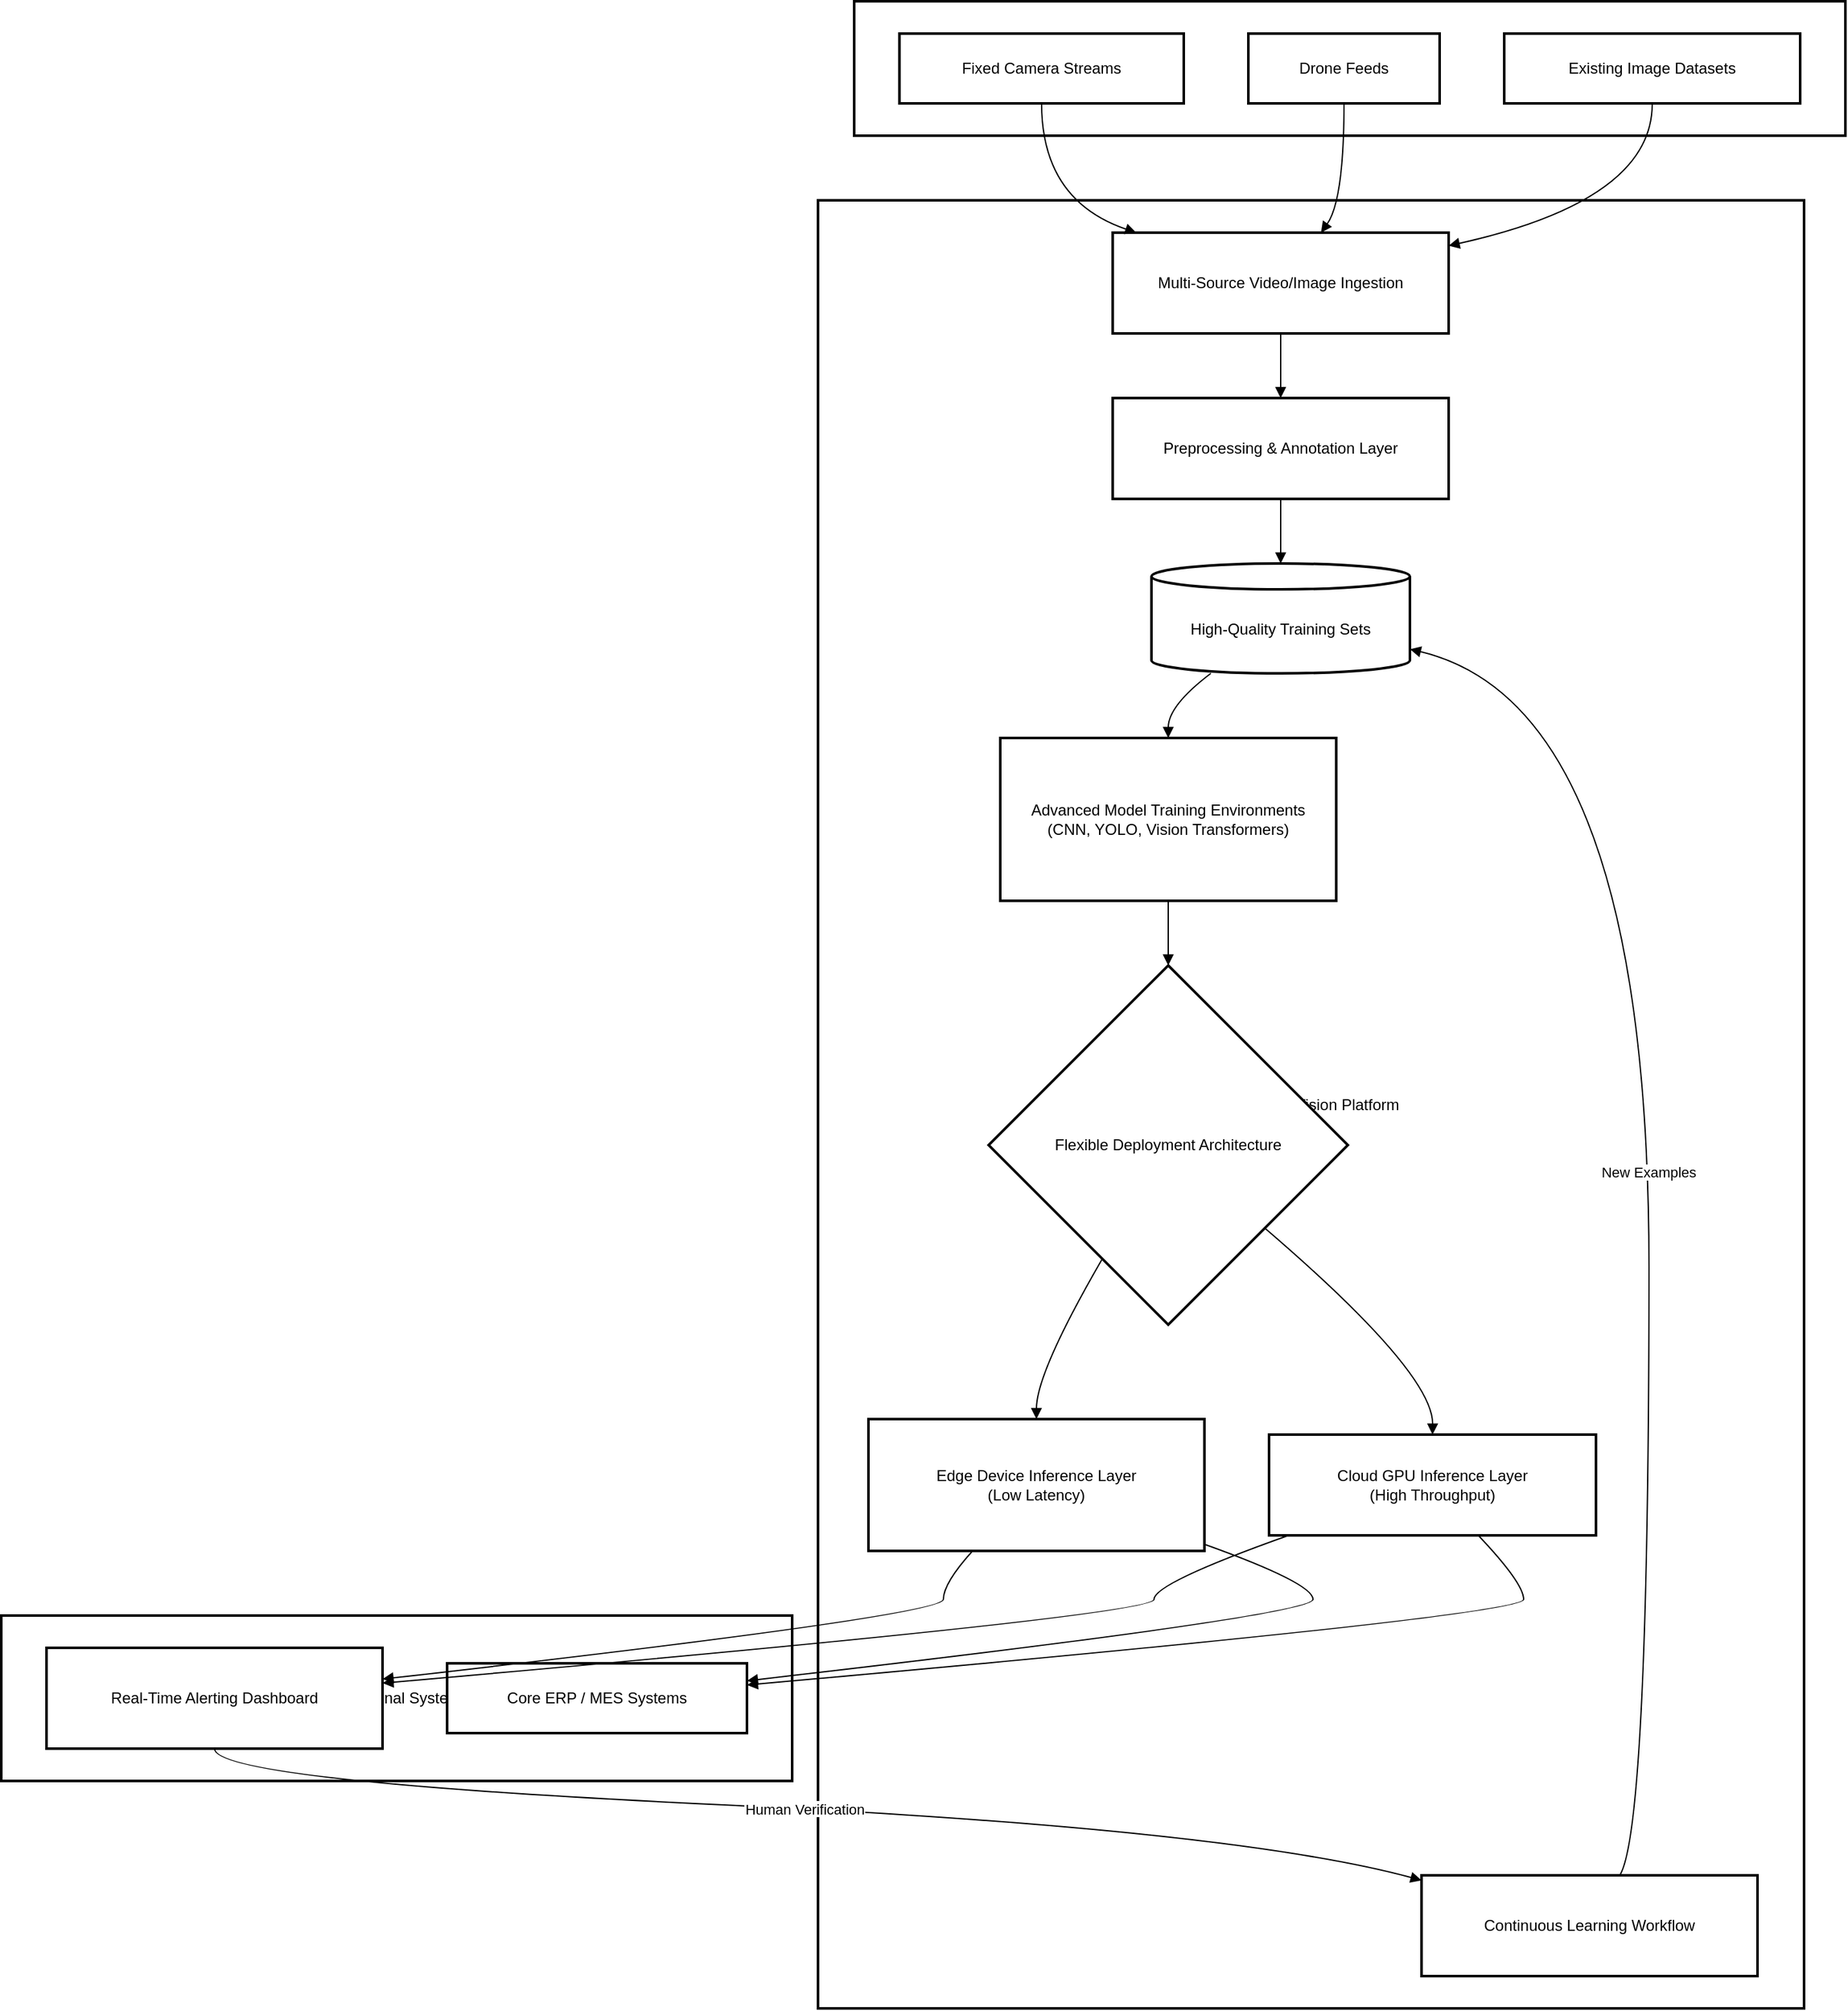 <mxfile version="28.2.8">
  <diagram id="MNlKFoL3D_U69IKSCWKM" name="Page-1">
    <mxGraphModel dx="1426" dy="824" grid="1" gridSize="10" guides="1" tooltips="1" connect="1" arrows="1" fold="1" page="1" pageScale="1" pageWidth="827" pageHeight="1169" math="0" shadow="0">
      <root>
        <mxCell id="0" />
        <mxCell id="1" parent="0" />
        <mxCell id="Lv_AD-Gccd-MpJe4NVeE-1" value="Operational Systems" style="whiteSpace=wrap;strokeWidth=2;" vertex="1" parent="1">
          <mxGeometry x="20" y="1269" width="612" height="128" as="geometry" />
        </mxCell>
        <mxCell id="Lv_AD-Gccd-MpJe4NVeE-2" value="Computer Vision Platform" style="whiteSpace=wrap;strokeWidth=2;" vertex="1" parent="1">
          <mxGeometry x="652" y="174" width="763" height="1399" as="geometry" />
        </mxCell>
        <mxCell id="Lv_AD-Gccd-MpJe4NVeE-3" value="Visual Data Sources" style="whiteSpace=wrap;strokeWidth=2;" vertex="1" parent="1">
          <mxGeometry x="680" y="20" width="767" height="104" as="geometry" />
        </mxCell>
        <mxCell id="Lv_AD-Gccd-MpJe4NVeE-4" value="Fixed Camera Streams" style="whiteSpace=wrap;strokeWidth=2;" vertex="1" parent="1">
          <mxGeometry x="715" y="45" width="220" height="54" as="geometry" />
        </mxCell>
        <mxCell id="Lv_AD-Gccd-MpJe4NVeE-5" value="Drone Feeds" style="whiteSpace=wrap;strokeWidth=2;" vertex="1" parent="1">
          <mxGeometry x="985" y="45" width="148" height="54" as="geometry" />
        </mxCell>
        <mxCell id="Lv_AD-Gccd-MpJe4NVeE-6" value="Existing Image Datasets" style="whiteSpace=wrap;strokeWidth=2;" vertex="1" parent="1">
          <mxGeometry x="1183" y="45" width="229" height="54" as="geometry" />
        </mxCell>
        <mxCell id="Lv_AD-Gccd-MpJe4NVeE-7" value="Multi-Source Video/Image Ingestion" style="whiteSpace=wrap;strokeWidth=2;" vertex="1" parent="1">
          <mxGeometry x="880" y="199" width="260" height="78" as="geometry" />
        </mxCell>
        <mxCell id="Lv_AD-Gccd-MpJe4NVeE-8" value="Preprocessing &amp; Annotation Layer" style="whiteSpace=wrap;strokeWidth=2;" vertex="1" parent="1">
          <mxGeometry x="880" y="327" width="260" height="78" as="geometry" />
        </mxCell>
        <mxCell id="Lv_AD-Gccd-MpJe4NVeE-9" value="High-Quality Training Sets" style="shape=cylinder3;boundedLbl=1;backgroundOutline=1;size=10;strokeWidth=2;whiteSpace=wrap;" vertex="1" parent="1">
          <mxGeometry x="910" y="455" width="200" height="85" as="geometry" />
        </mxCell>
        <mxCell id="Lv_AD-Gccd-MpJe4NVeE-10" value="Advanced Model Training Environments &#xa;(CNN, YOLO, Vision Transformers)" style="whiteSpace=wrap;strokeWidth=2;" vertex="1" parent="1">
          <mxGeometry x="793" y="590" width="260" height="126" as="geometry" />
        </mxCell>
        <mxCell id="Lv_AD-Gccd-MpJe4NVeE-11" value="Flexible Deployment Architecture" style="rhombus;strokeWidth=2;whiteSpace=wrap;" vertex="1" parent="1">
          <mxGeometry x="784" y="766" width="278" height="278" as="geometry" />
        </mxCell>
        <mxCell id="Lv_AD-Gccd-MpJe4NVeE-12" value="Edge Device Inference Layer &#xa;(Low Latency)" style="whiteSpace=wrap;strokeWidth=2;" vertex="1" parent="1">
          <mxGeometry x="691" y="1117" width="260" height="102" as="geometry" />
        </mxCell>
        <mxCell id="Lv_AD-Gccd-MpJe4NVeE-13" value="Cloud GPU Inference Layer &#xa;(High Throughput)" style="whiteSpace=wrap;strokeWidth=2;" vertex="1" parent="1">
          <mxGeometry x="1001" y="1129" width="253" height="78" as="geometry" />
        </mxCell>
        <mxCell id="Lv_AD-Gccd-MpJe4NVeE-14" value="Continuous Learning Workflow" style="whiteSpace=wrap;strokeWidth=2;" vertex="1" parent="1">
          <mxGeometry x="1119" y="1470" width="260" height="78" as="geometry" />
        </mxCell>
        <mxCell id="Lv_AD-Gccd-MpJe4NVeE-15" value="Real-Time Alerting Dashboard" style="whiteSpace=wrap;strokeWidth=2;" vertex="1" parent="1">
          <mxGeometry x="55" y="1294" width="260" height="78" as="geometry" />
        </mxCell>
        <mxCell id="Lv_AD-Gccd-MpJe4NVeE-16" value="Core ERP / MES Systems" style="whiteSpace=wrap;strokeWidth=2;" vertex="1" parent="1">
          <mxGeometry x="365" y="1306" width="232" height="54" as="geometry" />
        </mxCell>
        <mxCell id="Lv_AD-Gccd-MpJe4NVeE-17" value="" style="curved=1;startArrow=none;endArrow=block;exitX=0.5;exitY=1;entryX=0.07;entryY=0;rounded=0;" edge="1" parent="1" source="Lv_AD-Gccd-MpJe4NVeE-4" target="Lv_AD-Gccd-MpJe4NVeE-7">
          <mxGeometry relative="1" as="geometry">
            <Array as="points">
              <mxPoint x="825" y="174" />
            </Array>
          </mxGeometry>
        </mxCell>
        <mxCell id="Lv_AD-Gccd-MpJe4NVeE-18" value="" style="curved=1;startArrow=none;endArrow=block;exitX=0.5;exitY=1;entryX=0.62;entryY=0;rounded=0;" edge="1" parent="1" source="Lv_AD-Gccd-MpJe4NVeE-5" target="Lv_AD-Gccd-MpJe4NVeE-7">
          <mxGeometry relative="1" as="geometry">
            <Array as="points">
              <mxPoint x="1059" y="174" />
            </Array>
          </mxGeometry>
        </mxCell>
        <mxCell id="Lv_AD-Gccd-MpJe4NVeE-19" value="" style="curved=1;startArrow=none;endArrow=block;exitX=0.5;exitY=1;entryX=1;entryY=0.13;rounded=0;" edge="1" parent="1" source="Lv_AD-Gccd-MpJe4NVeE-6" target="Lv_AD-Gccd-MpJe4NVeE-7">
          <mxGeometry relative="1" as="geometry">
            <Array as="points">
              <mxPoint x="1298" y="174" />
            </Array>
          </mxGeometry>
        </mxCell>
        <mxCell id="Lv_AD-Gccd-MpJe4NVeE-20" value="" style="curved=1;startArrow=none;endArrow=block;exitX=0.5;exitY=1;entryX=0.5;entryY=0;rounded=0;" edge="1" parent="1" source="Lv_AD-Gccd-MpJe4NVeE-7" target="Lv_AD-Gccd-MpJe4NVeE-8">
          <mxGeometry relative="1" as="geometry">
            <Array as="points" />
          </mxGeometry>
        </mxCell>
        <mxCell id="Lv_AD-Gccd-MpJe4NVeE-21" value="" style="curved=1;startArrow=none;endArrow=block;exitX=0.5;exitY=1;entryX=0.5;entryY=0;rounded=0;" edge="1" parent="1" source="Lv_AD-Gccd-MpJe4NVeE-8" target="Lv_AD-Gccd-MpJe4NVeE-9">
          <mxGeometry relative="1" as="geometry">
            <Array as="points" />
          </mxGeometry>
        </mxCell>
        <mxCell id="Lv_AD-Gccd-MpJe4NVeE-22" value="" style="curved=1;startArrow=none;endArrow=block;exitX=0.23;exitY=1;entryX=0.5;entryY=0;rounded=0;" edge="1" parent="1" source="Lv_AD-Gccd-MpJe4NVeE-9" target="Lv_AD-Gccd-MpJe4NVeE-10">
          <mxGeometry relative="1" as="geometry">
            <Array as="points">
              <mxPoint x="923" y="565" />
            </Array>
          </mxGeometry>
        </mxCell>
        <mxCell id="Lv_AD-Gccd-MpJe4NVeE-23" value="" style="curved=1;startArrow=none;endArrow=block;exitX=0.5;exitY=1;entryX=0.5;entryY=0;rounded=0;" edge="1" parent="1" source="Lv_AD-Gccd-MpJe4NVeE-10" target="Lv_AD-Gccd-MpJe4NVeE-11">
          <mxGeometry relative="1" as="geometry">
            <Array as="points" />
          </mxGeometry>
        </mxCell>
        <mxCell id="Lv_AD-Gccd-MpJe4NVeE-24" value="" style="curved=1;startArrow=none;endArrow=block;exitX=0.21;exitY=1;entryX=0.5;entryY=0;rounded=0;" edge="1" parent="1" source="Lv_AD-Gccd-MpJe4NVeE-11" target="Lv_AD-Gccd-MpJe4NVeE-12">
          <mxGeometry relative="1" as="geometry">
            <Array as="points">
              <mxPoint x="821" y="1081" />
            </Array>
          </mxGeometry>
        </mxCell>
        <mxCell id="Lv_AD-Gccd-MpJe4NVeE-25" value="" style="curved=1;startArrow=none;endArrow=block;exitX=1;exitY=0.93;entryX=0.5;entryY=0;rounded=0;" edge="1" parent="1" source="Lv_AD-Gccd-MpJe4NVeE-11" target="Lv_AD-Gccd-MpJe4NVeE-13">
          <mxGeometry relative="1" as="geometry">
            <Array as="points">
              <mxPoint x="1128" y="1081" />
            </Array>
          </mxGeometry>
        </mxCell>
        <mxCell id="Lv_AD-Gccd-MpJe4NVeE-26" value="" style="curved=1;startArrow=none;endArrow=block;exitX=0.31;exitY=1;entryX=1;entryY=0.31;rounded=0;" edge="1" parent="1" source="Lv_AD-Gccd-MpJe4NVeE-12" target="Lv_AD-Gccd-MpJe4NVeE-15">
          <mxGeometry relative="1" as="geometry">
            <Array as="points">
              <mxPoint x="749" y="1244" />
              <mxPoint x="749" y="1269" />
            </Array>
          </mxGeometry>
        </mxCell>
        <mxCell id="Lv_AD-Gccd-MpJe4NVeE-27" value="" style="curved=1;startArrow=none;endArrow=block;exitX=0.06;exitY=1;entryX=1;entryY=0.35;rounded=0;" edge="1" parent="1" source="Lv_AD-Gccd-MpJe4NVeE-13" target="Lv_AD-Gccd-MpJe4NVeE-15">
          <mxGeometry relative="1" as="geometry">
            <Array as="points">
              <mxPoint x="912" y="1244" />
              <mxPoint x="912" y="1269" />
            </Array>
          </mxGeometry>
        </mxCell>
        <mxCell id="Lv_AD-Gccd-MpJe4NVeE-28" value="" style="curved=1;startArrow=none;endArrow=block;exitX=1;exitY=0.95;entryX=1;entryY=0.25;rounded=0;" edge="1" parent="1" source="Lv_AD-Gccd-MpJe4NVeE-12" target="Lv_AD-Gccd-MpJe4NVeE-16">
          <mxGeometry relative="1" as="geometry">
            <Array as="points">
              <mxPoint x="1035" y="1244" />
              <mxPoint x="1035" y="1269" />
            </Array>
          </mxGeometry>
        </mxCell>
        <mxCell id="Lv_AD-Gccd-MpJe4NVeE-29" value="" style="curved=1;startArrow=none;endArrow=block;exitX=0.64;exitY=1;entryX=1;entryY=0.31;rounded=0;" edge="1" parent="1" source="Lv_AD-Gccd-MpJe4NVeE-13" target="Lv_AD-Gccd-MpJe4NVeE-16">
          <mxGeometry relative="1" as="geometry">
            <Array as="points">
              <mxPoint x="1198" y="1244" />
              <mxPoint x="1198" y="1269" />
            </Array>
          </mxGeometry>
        </mxCell>
        <mxCell id="Lv_AD-Gccd-MpJe4NVeE-30" value="Human Verification" style="curved=1;startArrow=none;endArrow=block;exitX=0.5;exitY=1;entryX=0;entryY=0.05;rounded=0;" edge="1" parent="1" source="Lv_AD-Gccd-MpJe4NVeE-15" target="Lv_AD-Gccd-MpJe4NVeE-14">
          <mxGeometry relative="1" as="geometry">
            <Array as="points">
              <mxPoint x="185" y="1397" />
              <mxPoint x="972" y="1434" />
            </Array>
          </mxGeometry>
        </mxCell>
        <mxCell id="Lv_AD-Gccd-MpJe4NVeE-31" value="New Examples" style="curved=1;startArrow=none;endArrow=block;exitX=0.59;exitY=0;entryX=1;entryY=0.78;rounded=0;" edge="1" parent="1" source="Lv_AD-Gccd-MpJe4NVeE-14" target="Lv_AD-Gccd-MpJe4NVeE-9">
          <mxGeometry relative="1" as="geometry">
            <Array as="points">
              <mxPoint x="1295" y="1434" />
              <mxPoint x="1295" y="565" />
            </Array>
          </mxGeometry>
        </mxCell>
      </root>
    </mxGraphModel>
  </diagram>
</mxfile>
